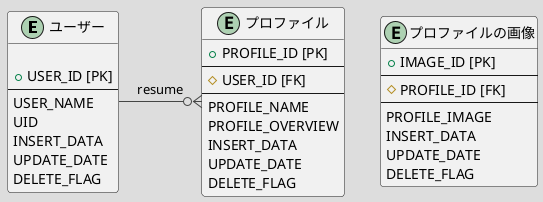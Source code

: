 @startuml example01

' 自分好みのテーマを設定する
' 使用する時はコメントアウトを外します
' !theme _none_
!theme toy
' !theme vibrant

entity "ユーザー" as users {

+ USER_ID [PK]
--
USER_NAME
UID
INSERT_DATA
UPDATE_DATE
DELETE_FLAG
}

entity "プロファイル" as profiles {
+ PROFILE_ID [PK]
--
' ダイヤ記号
# USER_ID [FK]
--
PROFILE_NAME
PROFILE_OVERVIEW
INSERT_DATA
UPDATE_DATE
DELETE_FLAG
}

entity "プロファイルの画像" as profile_images {
+ IMAGE_ID [PK]
--
# PROFILE_ID [FK]
--
PROFILE_IMAGE
INSERT_DATA
UPDATE_DATE
DELETE_FLAG
}

' コメント：配置方法
users --right--o{ profiles : resume

' hide @unlinked
' remove @unlinked

@enduml
